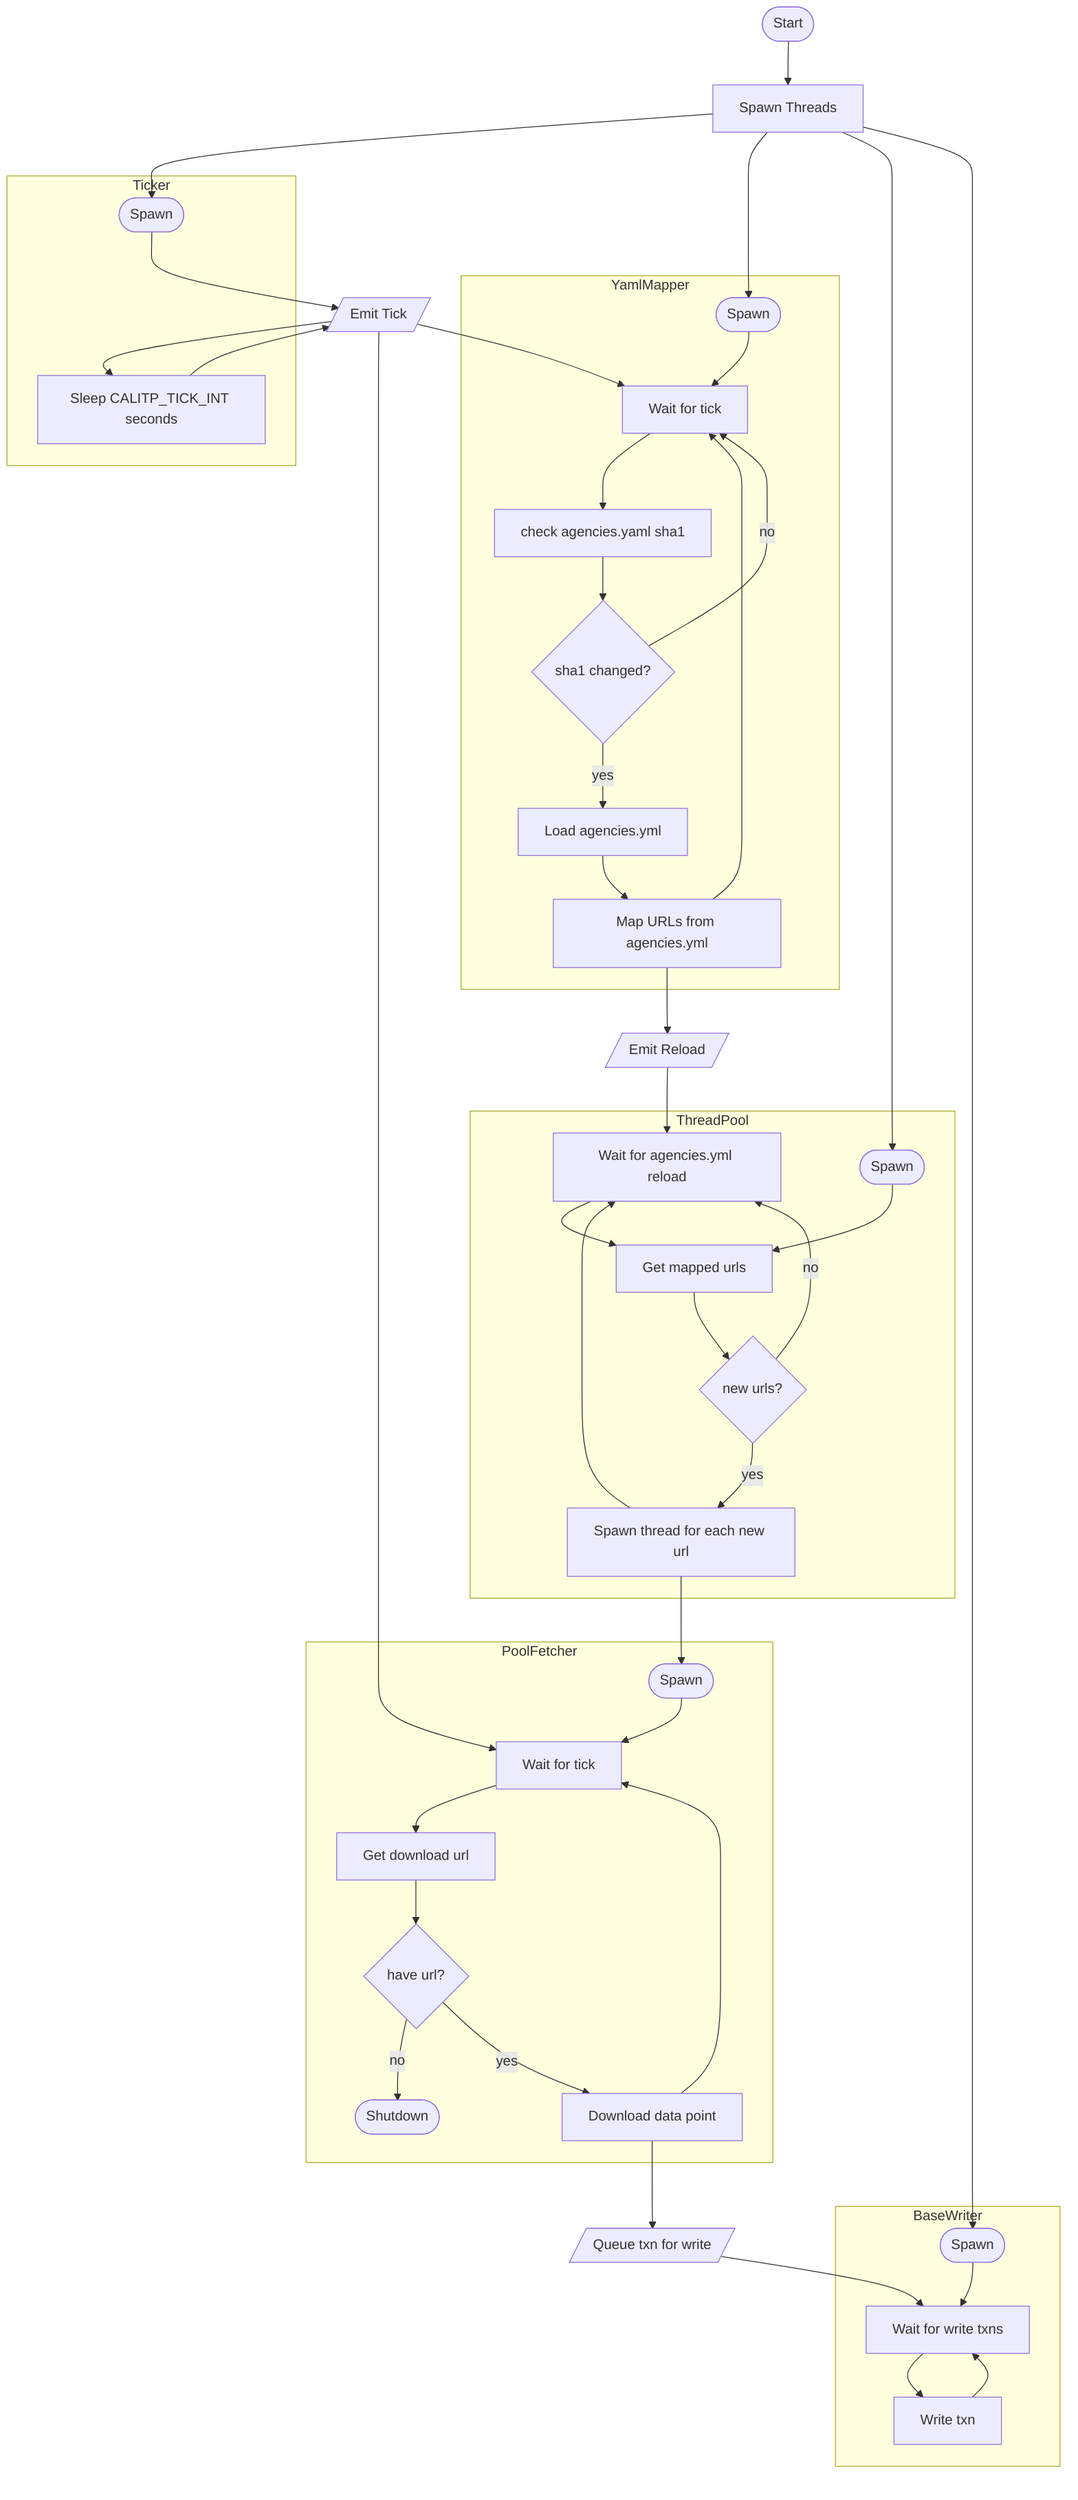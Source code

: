 flowchart TB

  %% nodes

  start([Start])
  spawn-threads[Spawn Threads]
  tickevt[/Emit Tick/]
  reloadevt[/Emit Reload/]
  writeq[/Queue txn for write/]

  %% pre-subgraph flow

  pool-spawn-children --> fetcher-spawn

  %% subgraphs

  subgraph ticker [Ticker]

    %% nodes

    ticker-spawn([Spawn])
    ticker-sleep[Sleep CALITP_TICK_INT seconds]

  end

  subgraph mapper [YamlMapper]

    %% nodes

    mapper-spawn([Spawn])
    mapper-evtq[Wait for tick]
    mapper-hash[check agencies.yaml sha1]
    mapper-hash-changed{sha1 changed?}
    mapper-load[Load agencies.yml]
    mapper-map[Map URLs from agencies.yml]

    %% flow

    mapper-spawn -->
    mapper-evtq -->
    mapper-hash -->
    mapper-hash-changed -- yes --> mapper-load
    mapper-hash-changed -- no  --> mapper-evtq
    mapper-load -->
    mapper-map -->
    mapper-evtq
  end

  subgraph pool [ThreadPool]

    %% nodes

    pool-spawn([Spawn])
    pool-evtq[Wait for agencies.yml reload]
    pool-list-mapkeys[Get mapped urls]
    pool-new-mapkeys{new urls?}
    pool-spawn-children[Spawn thread for each new url]

    %% flow

    pool-spawn --> pool-list-mapkeys
    pool-evtq -->
    pool-list-mapkeys -->
    pool-new-mapkeys -- yes --> pool-spawn-children
    pool-new-mapkeys -- no  --> pool-evtq
    pool-spawn-children --> pool-evtq

  end

  subgraph writer [BaseWriter]

    %% nodes

    writer-spawn([Spawn])
    writer-q[Wait for write txns]
    writer-write[Write txn]

    %% flow

    writer-spawn -->
    writer-q -->
    writer-write -->
    writer-q

  end

  subgraph fetcher [PoolFetcher]

    %% nodes

    fetcher-spawn([Spawn])
    fetcher-evtq[Wait for tick]
    fetcher-url[Get download url]
    fetcher-url-exists{have url?}
    fetcher-shutdown([Shutdown])
    fetcher-fetch[Download data point]

    %% flow

    fetcher-spawn -->
    fetcher-evtq -->
    fetcher-url -->
    fetcher-url-exists -- no  --> fetcher-shutdown
    fetcher-url-exists -- yes --> fetcher-fetch -->
    fetcher-evtq

  end


  %% post-subgraph flow

  start --> spawn-threads
  spawn-threads --> ticker-spawn & mapper-spawn & pool-spawn & writer-spawn
  tickevt --> mapper-evtq
  tickevt --> fetcher-evtq
  tickevt --> ticker-sleep
  reloadevt --> pool-evtq
  ticker-spawn --> tickevt
  ticker-sleep --> tickevt
  mapper-map --> reloadevt
  fetcher-fetch --> writeq
  writeq --> writer-q